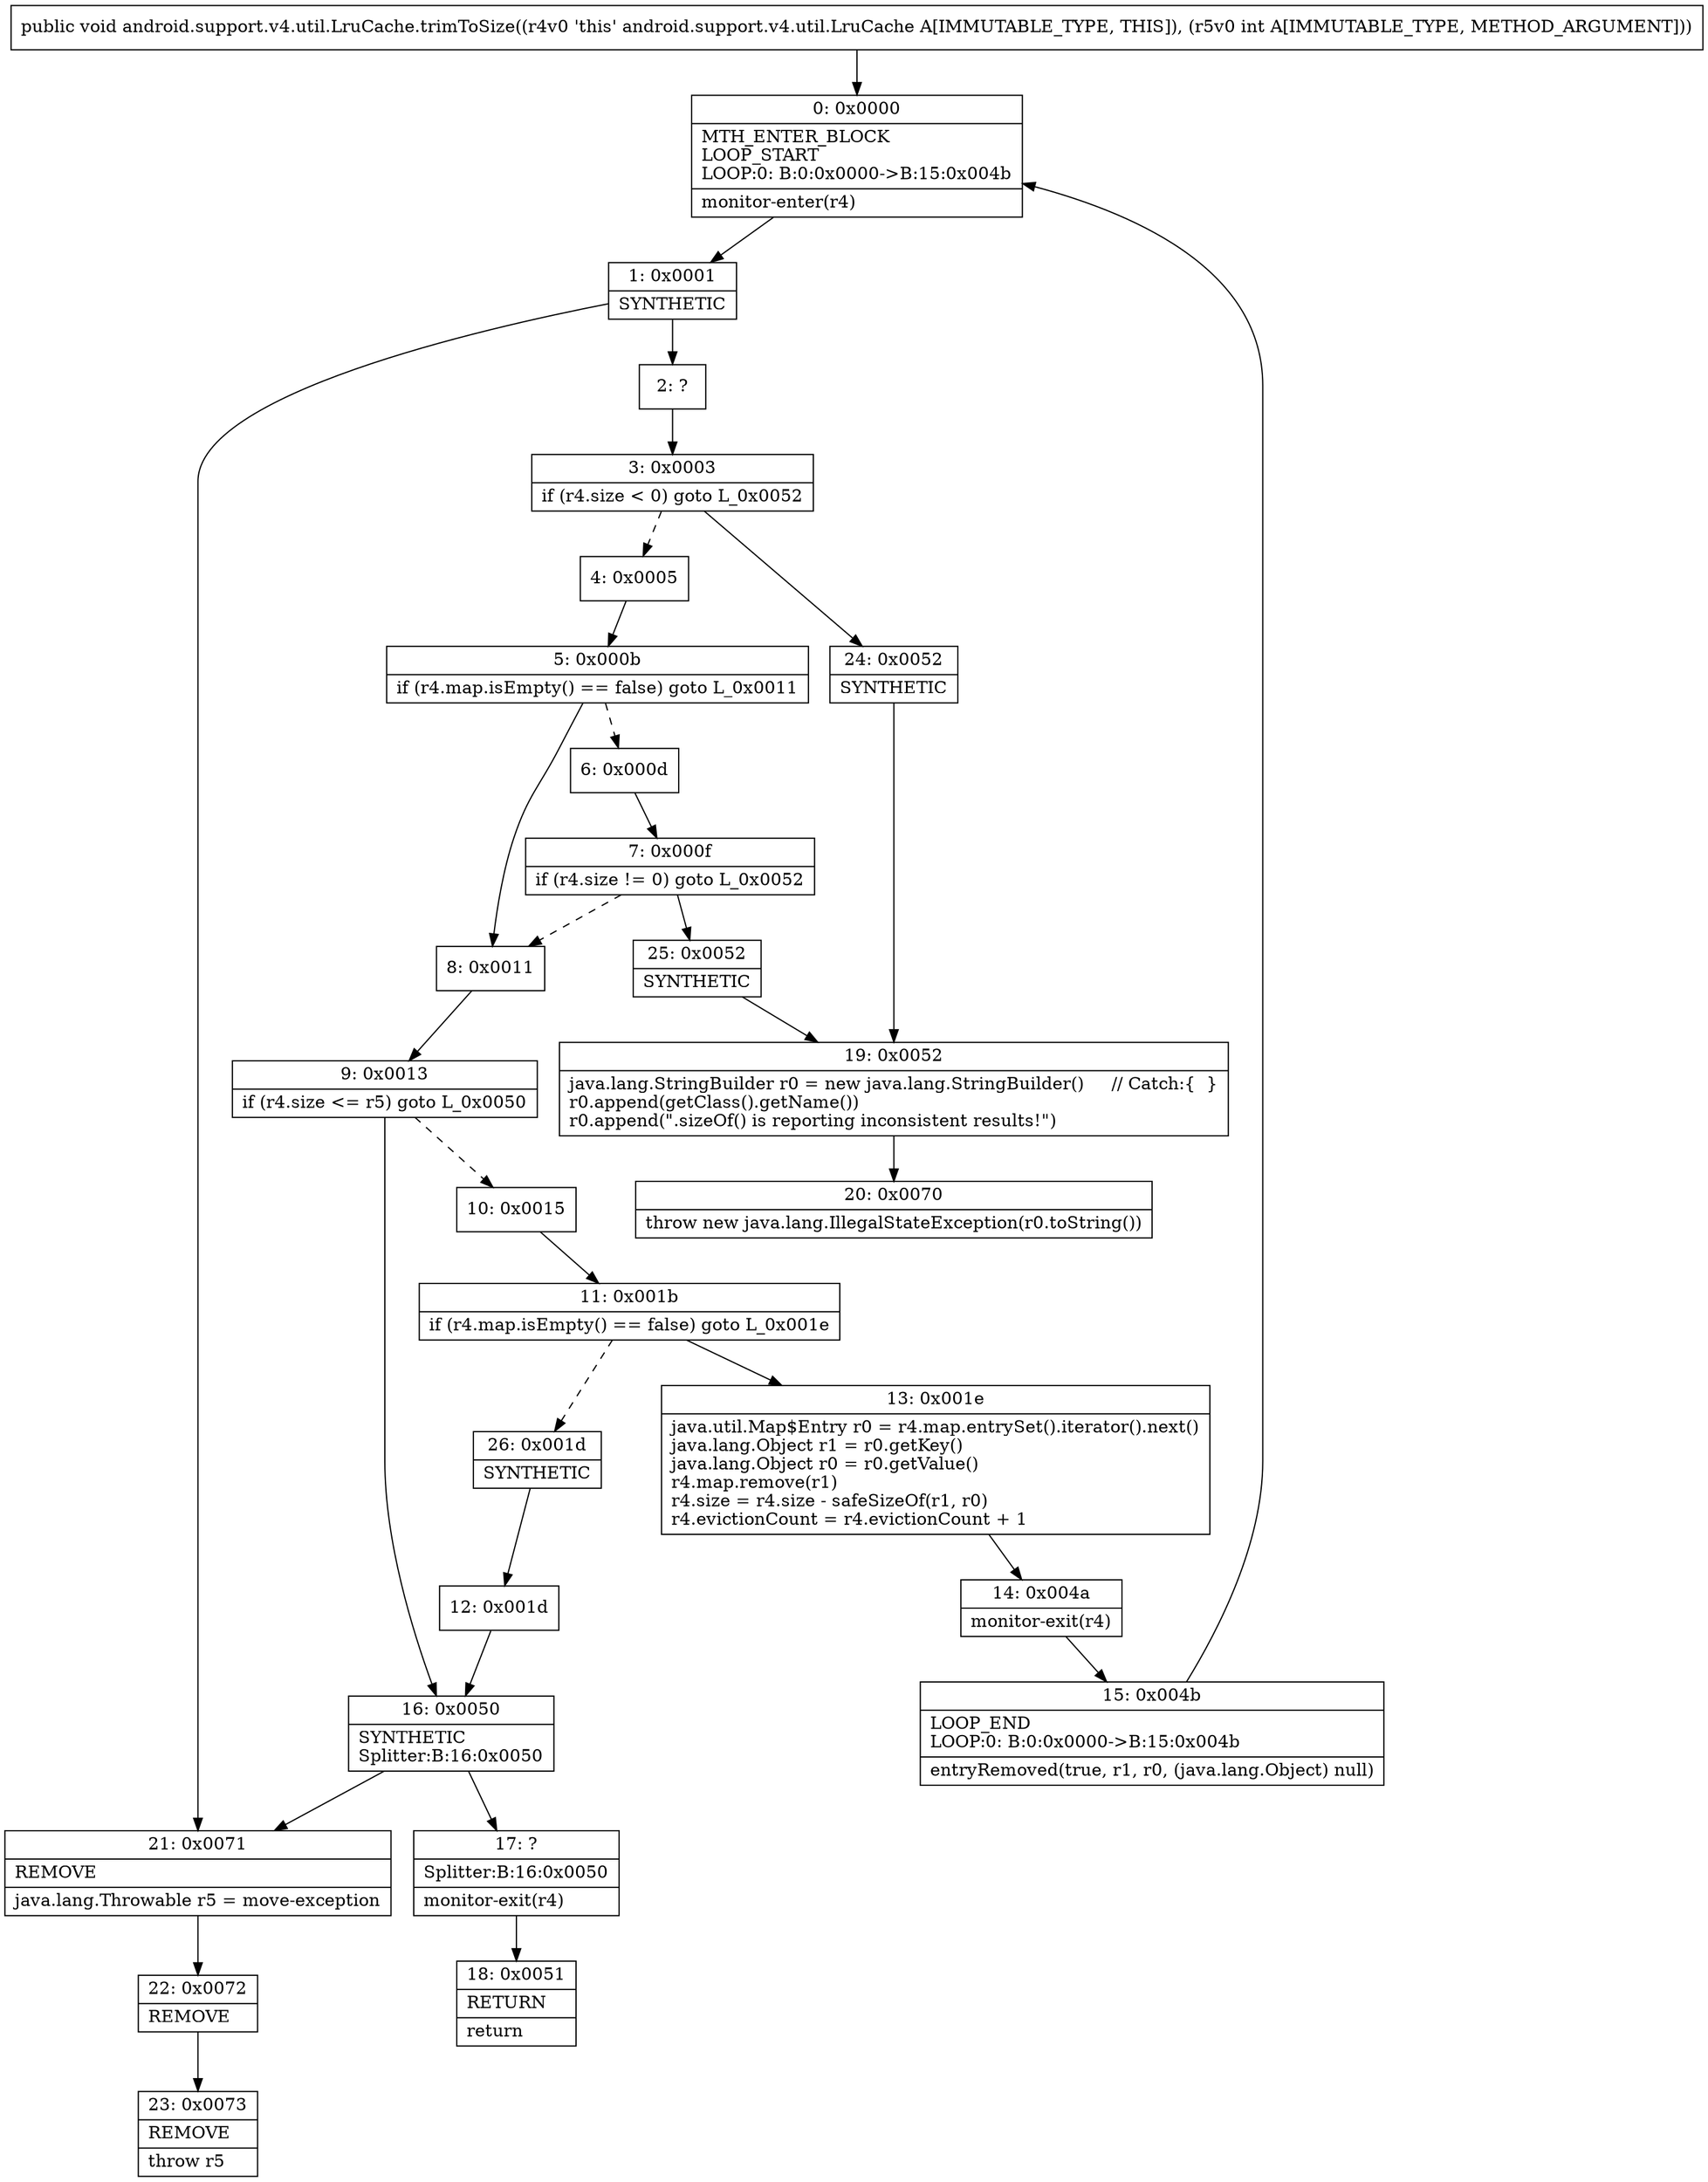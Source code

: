 digraph "CFG forandroid.support.v4.util.LruCache.trimToSize(I)V" {
Node_0 [shape=record,label="{0\:\ 0x0000|MTH_ENTER_BLOCK\lLOOP_START\lLOOP:0: B:0:0x0000\-\>B:15:0x004b\l|monitor\-enter(r4)\l}"];
Node_1 [shape=record,label="{1\:\ 0x0001|SYNTHETIC\l}"];
Node_2 [shape=record,label="{2\:\ ?}"];
Node_3 [shape=record,label="{3\:\ 0x0003|if (r4.size \< 0) goto L_0x0052\l}"];
Node_4 [shape=record,label="{4\:\ 0x0005}"];
Node_5 [shape=record,label="{5\:\ 0x000b|if (r4.map.isEmpty() == false) goto L_0x0011\l}"];
Node_6 [shape=record,label="{6\:\ 0x000d}"];
Node_7 [shape=record,label="{7\:\ 0x000f|if (r4.size != 0) goto L_0x0052\l}"];
Node_8 [shape=record,label="{8\:\ 0x0011}"];
Node_9 [shape=record,label="{9\:\ 0x0013|if (r4.size \<= r5) goto L_0x0050\l}"];
Node_10 [shape=record,label="{10\:\ 0x0015}"];
Node_11 [shape=record,label="{11\:\ 0x001b|if (r4.map.isEmpty() == false) goto L_0x001e\l}"];
Node_12 [shape=record,label="{12\:\ 0x001d}"];
Node_13 [shape=record,label="{13\:\ 0x001e|java.util.Map$Entry r0 = r4.map.entrySet().iterator().next()\ljava.lang.Object r1 = r0.getKey()\ljava.lang.Object r0 = r0.getValue()\lr4.map.remove(r1)\lr4.size = r4.size \- safeSizeOf(r1, r0)\lr4.evictionCount = r4.evictionCount + 1\l}"];
Node_14 [shape=record,label="{14\:\ 0x004a|monitor\-exit(r4)\l}"];
Node_15 [shape=record,label="{15\:\ 0x004b|LOOP_END\lLOOP:0: B:0:0x0000\-\>B:15:0x004b\l|entryRemoved(true, r1, r0, (java.lang.Object) null)\l}"];
Node_16 [shape=record,label="{16\:\ 0x0050|SYNTHETIC\lSplitter:B:16:0x0050\l}"];
Node_17 [shape=record,label="{17\:\ ?|Splitter:B:16:0x0050\l|monitor\-exit(r4)\l}"];
Node_18 [shape=record,label="{18\:\ 0x0051|RETURN\l|return\l}"];
Node_19 [shape=record,label="{19\:\ 0x0052|java.lang.StringBuilder r0 = new java.lang.StringBuilder()     \/\/ Catch:\{  \}\lr0.append(getClass().getName())\lr0.append(\".sizeOf() is reporting inconsistent results!\")\l}"];
Node_20 [shape=record,label="{20\:\ 0x0070|throw new java.lang.IllegalStateException(r0.toString())\l}"];
Node_21 [shape=record,label="{21\:\ 0x0071|REMOVE\l|java.lang.Throwable r5 = move\-exception\l}"];
Node_22 [shape=record,label="{22\:\ 0x0072|REMOVE\l}"];
Node_23 [shape=record,label="{23\:\ 0x0073|REMOVE\l|throw r5\l}"];
Node_24 [shape=record,label="{24\:\ 0x0052|SYNTHETIC\l}"];
Node_25 [shape=record,label="{25\:\ 0x0052|SYNTHETIC\l}"];
Node_26 [shape=record,label="{26\:\ 0x001d|SYNTHETIC\l}"];
MethodNode[shape=record,label="{public void android.support.v4.util.LruCache.trimToSize((r4v0 'this' android.support.v4.util.LruCache A[IMMUTABLE_TYPE, THIS]), (r5v0 int A[IMMUTABLE_TYPE, METHOD_ARGUMENT])) }"];
MethodNode -> Node_0;
Node_0 -> Node_1;
Node_1 -> Node_2;
Node_1 -> Node_21;
Node_2 -> Node_3;
Node_3 -> Node_4[style=dashed];
Node_3 -> Node_24;
Node_4 -> Node_5;
Node_5 -> Node_6[style=dashed];
Node_5 -> Node_8;
Node_6 -> Node_7;
Node_7 -> Node_8[style=dashed];
Node_7 -> Node_25;
Node_8 -> Node_9;
Node_9 -> Node_10[style=dashed];
Node_9 -> Node_16;
Node_10 -> Node_11;
Node_11 -> Node_13;
Node_11 -> Node_26[style=dashed];
Node_12 -> Node_16;
Node_13 -> Node_14;
Node_14 -> Node_15;
Node_15 -> Node_0;
Node_16 -> Node_17;
Node_16 -> Node_21;
Node_17 -> Node_18;
Node_19 -> Node_20;
Node_21 -> Node_22;
Node_22 -> Node_23;
Node_24 -> Node_19;
Node_25 -> Node_19;
Node_26 -> Node_12;
}

